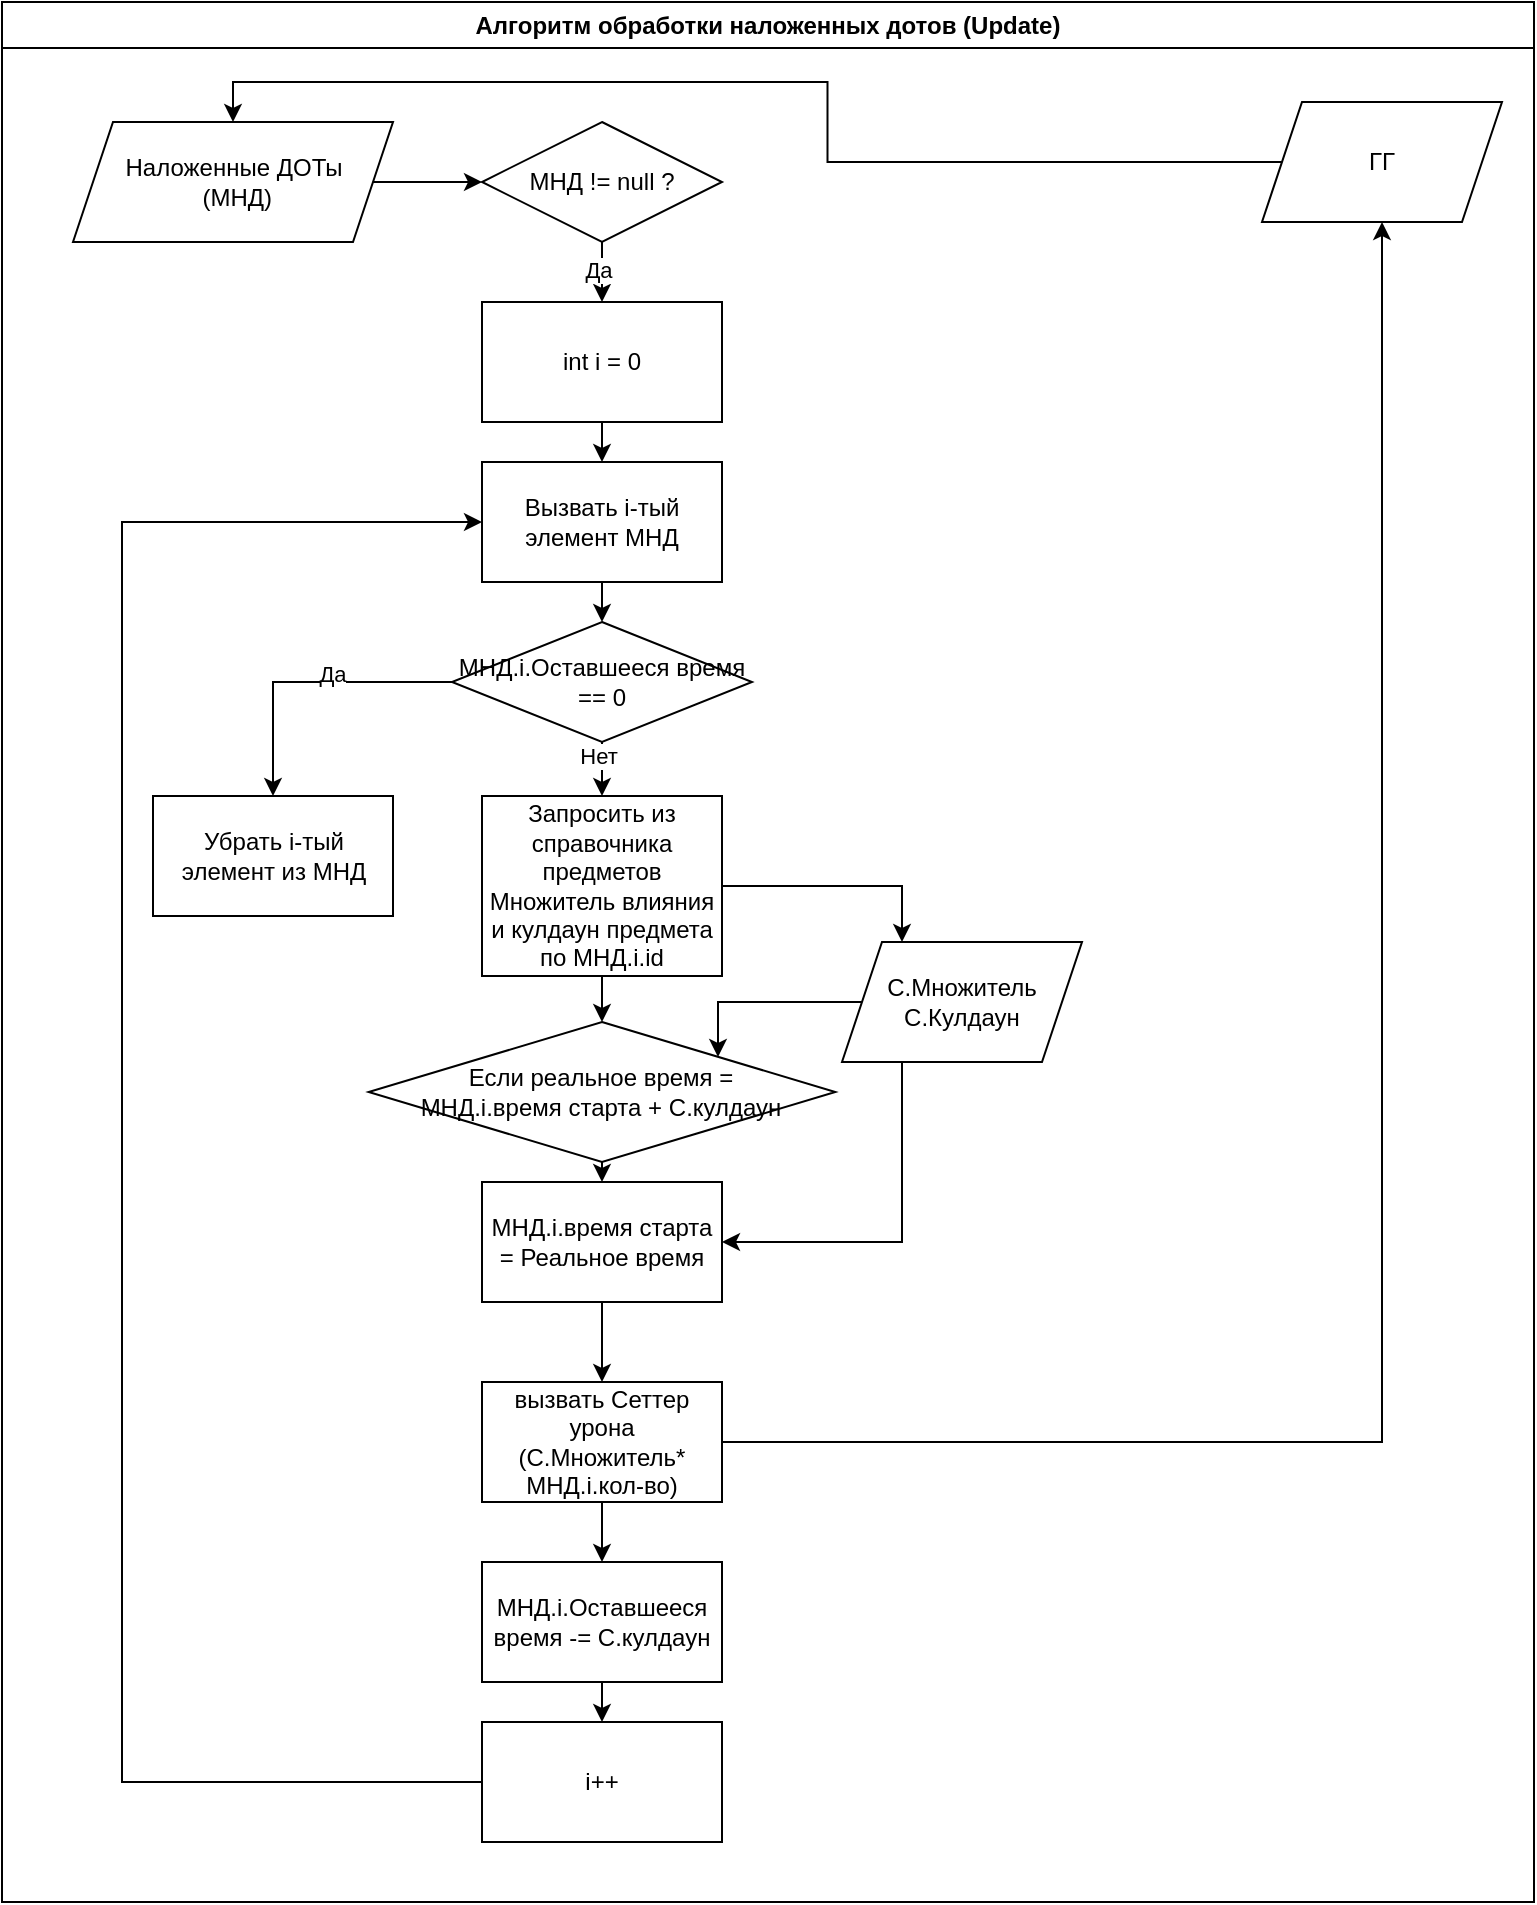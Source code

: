 <mxfile version="22.1.16" type="device">
  <diagram name="Страница — 1" id="R87gwawpsRX5DZW33Yvw">
    <mxGraphModel dx="900" dy="-1315" grid="1" gridSize="10" guides="1" tooltips="1" connect="1" arrows="1" fold="1" page="1" pageScale="1" pageWidth="827" pageHeight="1169" math="0" shadow="0">
      <root>
        <mxCell id="0" />
        <mxCell id="1" parent="0" />
        <mxCell id="hZTHAR6i0K3fFT6IlkUh-445" value="Алгоритм обработки наложенных дотов (Update)" style="swimlane;whiteSpace=wrap;html=1;" vertex="1" parent="1">
          <mxGeometry x="870" y="2360" width="766" height="950" as="geometry" />
        </mxCell>
        <mxCell id="hZTHAR6i0K3fFT6IlkUh-446" style="edgeStyle=orthogonalEdgeStyle;rounded=0;orthogonalLoop=1;jettySize=auto;html=1;exitX=1;exitY=0.5;exitDx=0;exitDy=0;entryX=0;entryY=0.5;entryDx=0;entryDy=0;" edge="1" parent="hZTHAR6i0K3fFT6IlkUh-445" source="hZTHAR6i0K3fFT6IlkUh-447" target="hZTHAR6i0K3fFT6IlkUh-448">
          <mxGeometry relative="1" as="geometry" />
        </mxCell>
        <mxCell id="hZTHAR6i0K3fFT6IlkUh-447" value="Наложенные ДОТы&lt;br&gt;&amp;nbsp;(МНД)" style="shape=parallelogram;perimeter=parallelogramPerimeter;whiteSpace=wrap;html=1;fixedSize=1;" vertex="1" parent="hZTHAR6i0K3fFT6IlkUh-445">
          <mxGeometry x="35.5" y="60" width="160" height="60" as="geometry" />
        </mxCell>
        <mxCell id="hZTHAR6i0K3fFT6IlkUh-448" value="МНД != null ?" style="shape=rhombus;perimeter=rhombusPerimeter;whiteSpace=wrap;html=1;align=center;" vertex="1" parent="hZTHAR6i0K3fFT6IlkUh-445">
          <mxGeometry x="240" y="60" width="120" height="60" as="geometry" />
        </mxCell>
        <mxCell id="hZTHAR6i0K3fFT6IlkUh-449" style="edgeStyle=orthogonalEdgeStyle;rounded=0;orthogonalLoop=1;jettySize=auto;html=1;exitX=0.5;exitY=1;exitDx=0;exitDy=0;entryX=0.5;entryY=0;entryDx=0;entryDy=0;" edge="1" parent="hZTHAR6i0K3fFT6IlkUh-445" source="hZTHAR6i0K3fFT6IlkUh-450" target="hZTHAR6i0K3fFT6IlkUh-454">
          <mxGeometry relative="1" as="geometry" />
        </mxCell>
        <mxCell id="hZTHAR6i0K3fFT6IlkUh-450" value="int i = 0" style="rounded=0;whiteSpace=wrap;html=1;" vertex="1" parent="hZTHAR6i0K3fFT6IlkUh-445">
          <mxGeometry x="239.998" y="150" width="120" height="60" as="geometry" />
        </mxCell>
        <mxCell id="hZTHAR6i0K3fFT6IlkUh-451" style="edgeStyle=orthogonalEdgeStyle;rounded=0;orthogonalLoop=1;jettySize=auto;html=1;exitX=0.5;exitY=1;exitDx=0;exitDy=0;" edge="1" parent="hZTHAR6i0K3fFT6IlkUh-445" source="hZTHAR6i0K3fFT6IlkUh-448" target="hZTHAR6i0K3fFT6IlkUh-450">
          <mxGeometry relative="1" as="geometry">
            <mxPoint x="299.778" y="170" as="targetPoint" />
          </mxGeometry>
        </mxCell>
        <mxCell id="hZTHAR6i0K3fFT6IlkUh-452" value="Да" style="edgeLabel;html=1;align=center;verticalAlign=middle;resizable=0;points=[];" vertex="1" connectable="0" parent="hZTHAR6i0K3fFT6IlkUh-451">
          <mxGeometry x="0.336" y="-2" relative="1" as="geometry">
            <mxPoint as="offset" />
          </mxGeometry>
        </mxCell>
        <mxCell id="hZTHAR6i0K3fFT6IlkUh-453" style="edgeStyle=orthogonalEdgeStyle;rounded=0;orthogonalLoop=1;jettySize=auto;html=1;exitX=0.5;exitY=1;exitDx=0;exitDy=0;entryX=0.5;entryY=0;entryDx=0;entryDy=0;" edge="1" parent="hZTHAR6i0K3fFT6IlkUh-445" source="hZTHAR6i0K3fFT6IlkUh-454" target="hZTHAR6i0K3fFT6IlkUh-462">
          <mxGeometry relative="1" as="geometry">
            <mxPoint x="300" y="310" as="targetPoint" />
          </mxGeometry>
        </mxCell>
        <mxCell id="hZTHAR6i0K3fFT6IlkUh-454" value="Вызвать i-тый элемент МНД" style="rounded=0;whiteSpace=wrap;html=1;" vertex="1" parent="hZTHAR6i0K3fFT6IlkUh-445">
          <mxGeometry x="240" y="230" width="120" height="60" as="geometry" />
        </mxCell>
        <mxCell id="hZTHAR6i0K3fFT6IlkUh-455" style="edgeStyle=orthogonalEdgeStyle;rounded=0;orthogonalLoop=1;jettySize=auto;html=1;exitX=0.5;exitY=1;exitDx=0;exitDy=0;entryX=0.5;entryY=0;entryDx=0;entryDy=0;" edge="1" parent="hZTHAR6i0K3fFT6IlkUh-445" source="hZTHAR6i0K3fFT6IlkUh-457">
          <mxGeometry relative="1" as="geometry">
            <mxPoint x="300" y="510" as="targetPoint" />
          </mxGeometry>
        </mxCell>
        <mxCell id="hZTHAR6i0K3fFT6IlkUh-456" style="edgeStyle=orthogonalEdgeStyle;rounded=0;orthogonalLoop=1;jettySize=auto;html=1;exitX=1;exitY=0.5;exitDx=0;exitDy=0;entryX=0.25;entryY=0;entryDx=0;entryDy=0;" edge="1" parent="hZTHAR6i0K3fFT6IlkUh-445" source="hZTHAR6i0K3fFT6IlkUh-457" target="hZTHAR6i0K3fFT6IlkUh-479">
          <mxGeometry relative="1" as="geometry" />
        </mxCell>
        <mxCell id="hZTHAR6i0K3fFT6IlkUh-457" value="Запросить из справочника предметов Множитель влияния и кулдаун предмета по МНД.i.id" style="rounded=0;whiteSpace=wrap;html=1;" vertex="1" parent="hZTHAR6i0K3fFT6IlkUh-445">
          <mxGeometry x="240" y="397" width="120" height="90" as="geometry" />
        </mxCell>
        <mxCell id="hZTHAR6i0K3fFT6IlkUh-458" style="edgeStyle=orthogonalEdgeStyle;rounded=0;orthogonalLoop=1;jettySize=auto;html=1;exitX=0;exitY=0.5;exitDx=0;exitDy=0;" edge="1" parent="hZTHAR6i0K3fFT6IlkUh-445" source="hZTHAR6i0K3fFT6IlkUh-462" target="hZTHAR6i0K3fFT6IlkUh-463">
          <mxGeometry relative="1" as="geometry">
            <mxPoint x="160" y="350.286" as="targetPoint" />
          </mxGeometry>
        </mxCell>
        <mxCell id="hZTHAR6i0K3fFT6IlkUh-459" value="Да" style="edgeLabel;html=1;align=center;verticalAlign=middle;resizable=0;points=[];" vertex="1" connectable="0" parent="hZTHAR6i0K3fFT6IlkUh-458">
          <mxGeometry x="-0.183" y="-4" relative="1" as="geometry">
            <mxPoint as="offset" />
          </mxGeometry>
        </mxCell>
        <mxCell id="hZTHAR6i0K3fFT6IlkUh-460" style="edgeStyle=orthogonalEdgeStyle;rounded=0;orthogonalLoop=1;jettySize=auto;html=1;exitX=0.5;exitY=1;exitDx=0;exitDy=0;entryX=0.5;entryY=0;entryDx=0;entryDy=0;" edge="1" parent="hZTHAR6i0K3fFT6IlkUh-445" source="hZTHAR6i0K3fFT6IlkUh-462" target="hZTHAR6i0K3fFT6IlkUh-457">
          <mxGeometry relative="1" as="geometry" />
        </mxCell>
        <mxCell id="hZTHAR6i0K3fFT6IlkUh-461" value="Нет" style="edgeLabel;html=1;align=center;verticalAlign=middle;resizable=0;points=[];" vertex="1" connectable="0" parent="hZTHAR6i0K3fFT6IlkUh-460">
          <mxGeometry x="-0.51" y="-2" relative="1" as="geometry">
            <mxPoint as="offset" />
          </mxGeometry>
        </mxCell>
        <mxCell id="hZTHAR6i0K3fFT6IlkUh-462" value="МНД.i.Оставшееся время == 0" style="shape=rhombus;perimeter=rhombusPerimeter;whiteSpace=wrap;html=1;align=center;" vertex="1" parent="hZTHAR6i0K3fFT6IlkUh-445">
          <mxGeometry x="225" y="310" width="150" height="60" as="geometry" />
        </mxCell>
        <mxCell id="hZTHAR6i0K3fFT6IlkUh-463" value="Убрать i-тый элемент из МНД" style="rounded=0;whiteSpace=wrap;html=1;" vertex="1" parent="hZTHAR6i0K3fFT6IlkUh-445">
          <mxGeometry x="75.5" y="397" width="120" height="60" as="geometry" />
        </mxCell>
        <mxCell id="hZTHAR6i0K3fFT6IlkUh-464" style="edgeStyle=orthogonalEdgeStyle;rounded=0;orthogonalLoop=1;jettySize=auto;html=1;exitX=0.5;exitY=1;exitDx=0;exitDy=0;entryX=0.5;entryY=0;entryDx=0;entryDy=0;" edge="1" parent="hZTHAR6i0K3fFT6IlkUh-445" source="hZTHAR6i0K3fFT6IlkUh-466" target="hZTHAR6i0K3fFT6IlkUh-472">
          <mxGeometry relative="1" as="geometry" />
        </mxCell>
        <mxCell id="hZTHAR6i0K3fFT6IlkUh-465" style="edgeStyle=orthogonalEdgeStyle;rounded=0;orthogonalLoop=1;jettySize=auto;html=1;exitX=1;exitY=0.5;exitDx=0;exitDy=0;entryX=0.5;entryY=1;entryDx=0;entryDy=0;" edge="1" parent="hZTHAR6i0K3fFT6IlkUh-445" source="hZTHAR6i0K3fFT6IlkUh-466" target="hZTHAR6i0K3fFT6IlkUh-468">
          <mxGeometry relative="1" as="geometry" />
        </mxCell>
        <mxCell id="hZTHAR6i0K3fFT6IlkUh-466" value="вызвать Сеттер урона (С.Множитель*&lt;br&gt;МНД.i.кол-во)" style="rounded=0;whiteSpace=wrap;html=1;" vertex="1" parent="hZTHAR6i0K3fFT6IlkUh-445">
          <mxGeometry x="240" y="690" width="120" height="60" as="geometry" />
        </mxCell>
        <mxCell id="hZTHAR6i0K3fFT6IlkUh-467" style="edgeStyle=orthogonalEdgeStyle;rounded=0;orthogonalLoop=1;jettySize=auto;html=1;exitX=0;exitY=0.5;exitDx=0;exitDy=0;entryX=0.5;entryY=0;entryDx=0;entryDy=0;" edge="1" parent="hZTHAR6i0K3fFT6IlkUh-445" source="hZTHAR6i0K3fFT6IlkUh-468" target="hZTHAR6i0K3fFT6IlkUh-447">
          <mxGeometry relative="1" as="geometry" />
        </mxCell>
        <mxCell id="hZTHAR6i0K3fFT6IlkUh-468" value="ГГ" style="shape=parallelogram;perimeter=parallelogramPerimeter;whiteSpace=wrap;html=1;fixedSize=1;" vertex="1" parent="hZTHAR6i0K3fFT6IlkUh-445">
          <mxGeometry x="630" y="50" width="120" height="60" as="geometry" />
        </mxCell>
        <mxCell id="hZTHAR6i0K3fFT6IlkUh-469" style="edgeStyle=orthogonalEdgeStyle;rounded=0;orthogonalLoop=1;jettySize=auto;html=1;exitX=0.5;exitY=1;exitDx=0;exitDy=0;entryX=0.5;entryY=0;entryDx=0;entryDy=0;" edge="1" parent="hZTHAR6i0K3fFT6IlkUh-445" source="hZTHAR6i0K3fFT6IlkUh-470" target="hZTHAR6i0K3fFT6IlkUh-476">
          <mxGeometry relative="1" as="geometry" />
        </mxCell>
        <mxCell id="hZTHAR6i0K3fFT6IlkUh-470" value="Если реальное время = &lt;br&gt;МНД.i.время старта + С.кулдаун" style="shape=rhombus;perimeter=rhombusPerimeter;whiteSpace=wrap;html=1;align=center;" vertex="1" parent="hZTHAR6i0K3fFT6IlkUh-445">
          <mxGeometry x="183.33" y="510" width="233.33" height="70" as="geometry" />
        </mxCell>
        <mxCell id="hZTHAR6i0K3fFT6IlkUh-471" style="edgeStyle=orthogonalEdgeStyle;rounded=0;orthogonalLoop=1;jettySize=auto;html=1;exitX=0.5;exitY=1;exitDx=0;exitDy=0;entryX=0.5;entryY=0;entryDx=0;entryDy=0;" edge="1" parent="hZTHAR6i0K3fFT6IlkUh-445" source="hZTHAR6i0K3fFT6IlkUh-472" target="hZTHAR6i0K3fFT6IlkUh-474">
          <mxGeometry relative="1" as="geometry" />
        </mxCell>
        <mxCell id="hZTHAR6i0K3fFT6IlkUh-472" value="МНД.i.Оставшееся время -= С.кулдаун" style="rounded=0;whiteSpace=wrap;html=1;" vertex="1" parent="hZTHAR6i0K3fFT6IlkUh-445">
          <mxGeometry x="240" y="780" width="120" height="60" as="geometry" />
        </mxCell>
        <mxCell id="hZTHAR6i0K3fFT6IlkUh-473" style="edgeStyle=orthogonalEdgeStyle;rounded=0;orthogonalLoop=1;jettySize=auto;html=1;exitX=0;exitY=0.5;exitDx=0;exitDy=0;entryX=0;entryY=0.5;entryDx=0;entryDy=0;" edge="1" parent="hZTHAR6i0K3fFT6IlkUh-445" source="hZTHAR6i0K3fFT6IlkUh-474" target="hZTHAR6i0K3fFT6IlkUh-454">
          <mxGeometry relative="1" as="geometry">
            <Array as="points">
              <mxPoint x="60" y="890" />
              <mxPoint x="60" y="260" />
            </Array>
          </mxGeometry>
        </mxCell>
        <mxCell id="hZTHAR6i0K3fFT6IlkUh-474" value="i++" style="rounded=0;whiteSpace=wrap;html=1;" vertex="1" parent="hZTHAR6i0K3fFT6IlkUh-445">
          <mxGeometry x="240" y="860" width="120" height="60" as="geometry" />
        </mxCell>
        <mxCell id="hZTHAR6i0K3fFT6IlkUh-475" style="edgeStyle=orthogonalEdgeStyle;rounded=0;orthogonalLoop=1;jettySize=auto;html=1;exitX=0.5;exitY=1;exitDx=0;exitDy=0;entryX=0.5;entryY=0;entryDx=0;entryDy=0;" edge="1" parent="hZTHAR6i0K3fFT6IlkUh-445" source="hZTHAR6i0K3fFT6IlkUh-476" target="hZTHAR6i0K3fFT6IlkUh-466">
          <mxGeometry relative="1" as="geometry">
            <mxPoint x="300" y="670" as="targetPoint" />
          </mxGeometry>
        </mxCell>
        <mxCell id="hZTHAR6i0K3fFT6IlkUh-476" value="МНД.i.время старта = Реальное время" style="rounded=0;whiteSpace=wrap;html=1;" vertex="1" parent="hZTHAR6i0K3fFT6IlkUh-445">
          <mxGeometry x="240" y="590" width="120" height="60" as="geometry" />
        </mxCell>
        <mxCell id="hZTHAR6i0K3fFT6IlkUh-477" style="edgeStyle=orthogonalEdgeStyle;rounded=0;orthogonalLoop=1;jettySize=auto;html=1;exitX=0.25;exitY=1;exitDx=0;exitDy=0;entryX=1;entryY=0.5;entryDx=0;entryDy=0;" edge="1" parent="hZTHAR6i0K3fFT6IlkUh-445" source="hZTHAR6i0K3fFT6IlkUh-479" target="hZTHAR6i0K3fFT6IlkUh-476">
          <mxGeometry relative="1" as="geometry" />
        </mxCell>
        <mxCell id="hZTHAR6i0K3fFT6IlkUh-478" style="edgeStyle=orthogonalEdgeStyle;rounded=0;orthogonalLoop=1;jettySize=auto;html=1;exitX=0;exitY=0.5;exitDx=0;exitDy=0;entryX=1;entryY=0;entryDx=0;entryDy=0;" edge="1" parent="hZTHAR6i0K3fFT6IlkUh-445" source="hZTHAR6i0K3fFT6IlkUh-479" target="hZTHAR6i0K3fFT6IlkUh-470">
          <mxGeometry relative="1" as="geometry">
            <Array as="points">
              <mxPoint x="358" y="500" />
              <mxPoint x="358" y="527" />
            </Array>
          </mxGeometry>
        </mxCell>
        <mxCell id="hZTHAR6i0K3fFT6IlkUh-479" value="С.Множитель&lt;br&gt;С.Кулдаун" style="shape=parallelogram;perimeter=parallelogramPerimeter;whiteSpace=wrap;html=1;fixedSize=1;" vertex="1" parent="hZTHAR6i0K3fFT6IlkUh-445">
          <mxGeometry x="420" y="470" width="120" height="60" as="geometry" />
        </mxCell>
      </root>
    </mxGraphModel>
  </diagram>
</mxfile>
